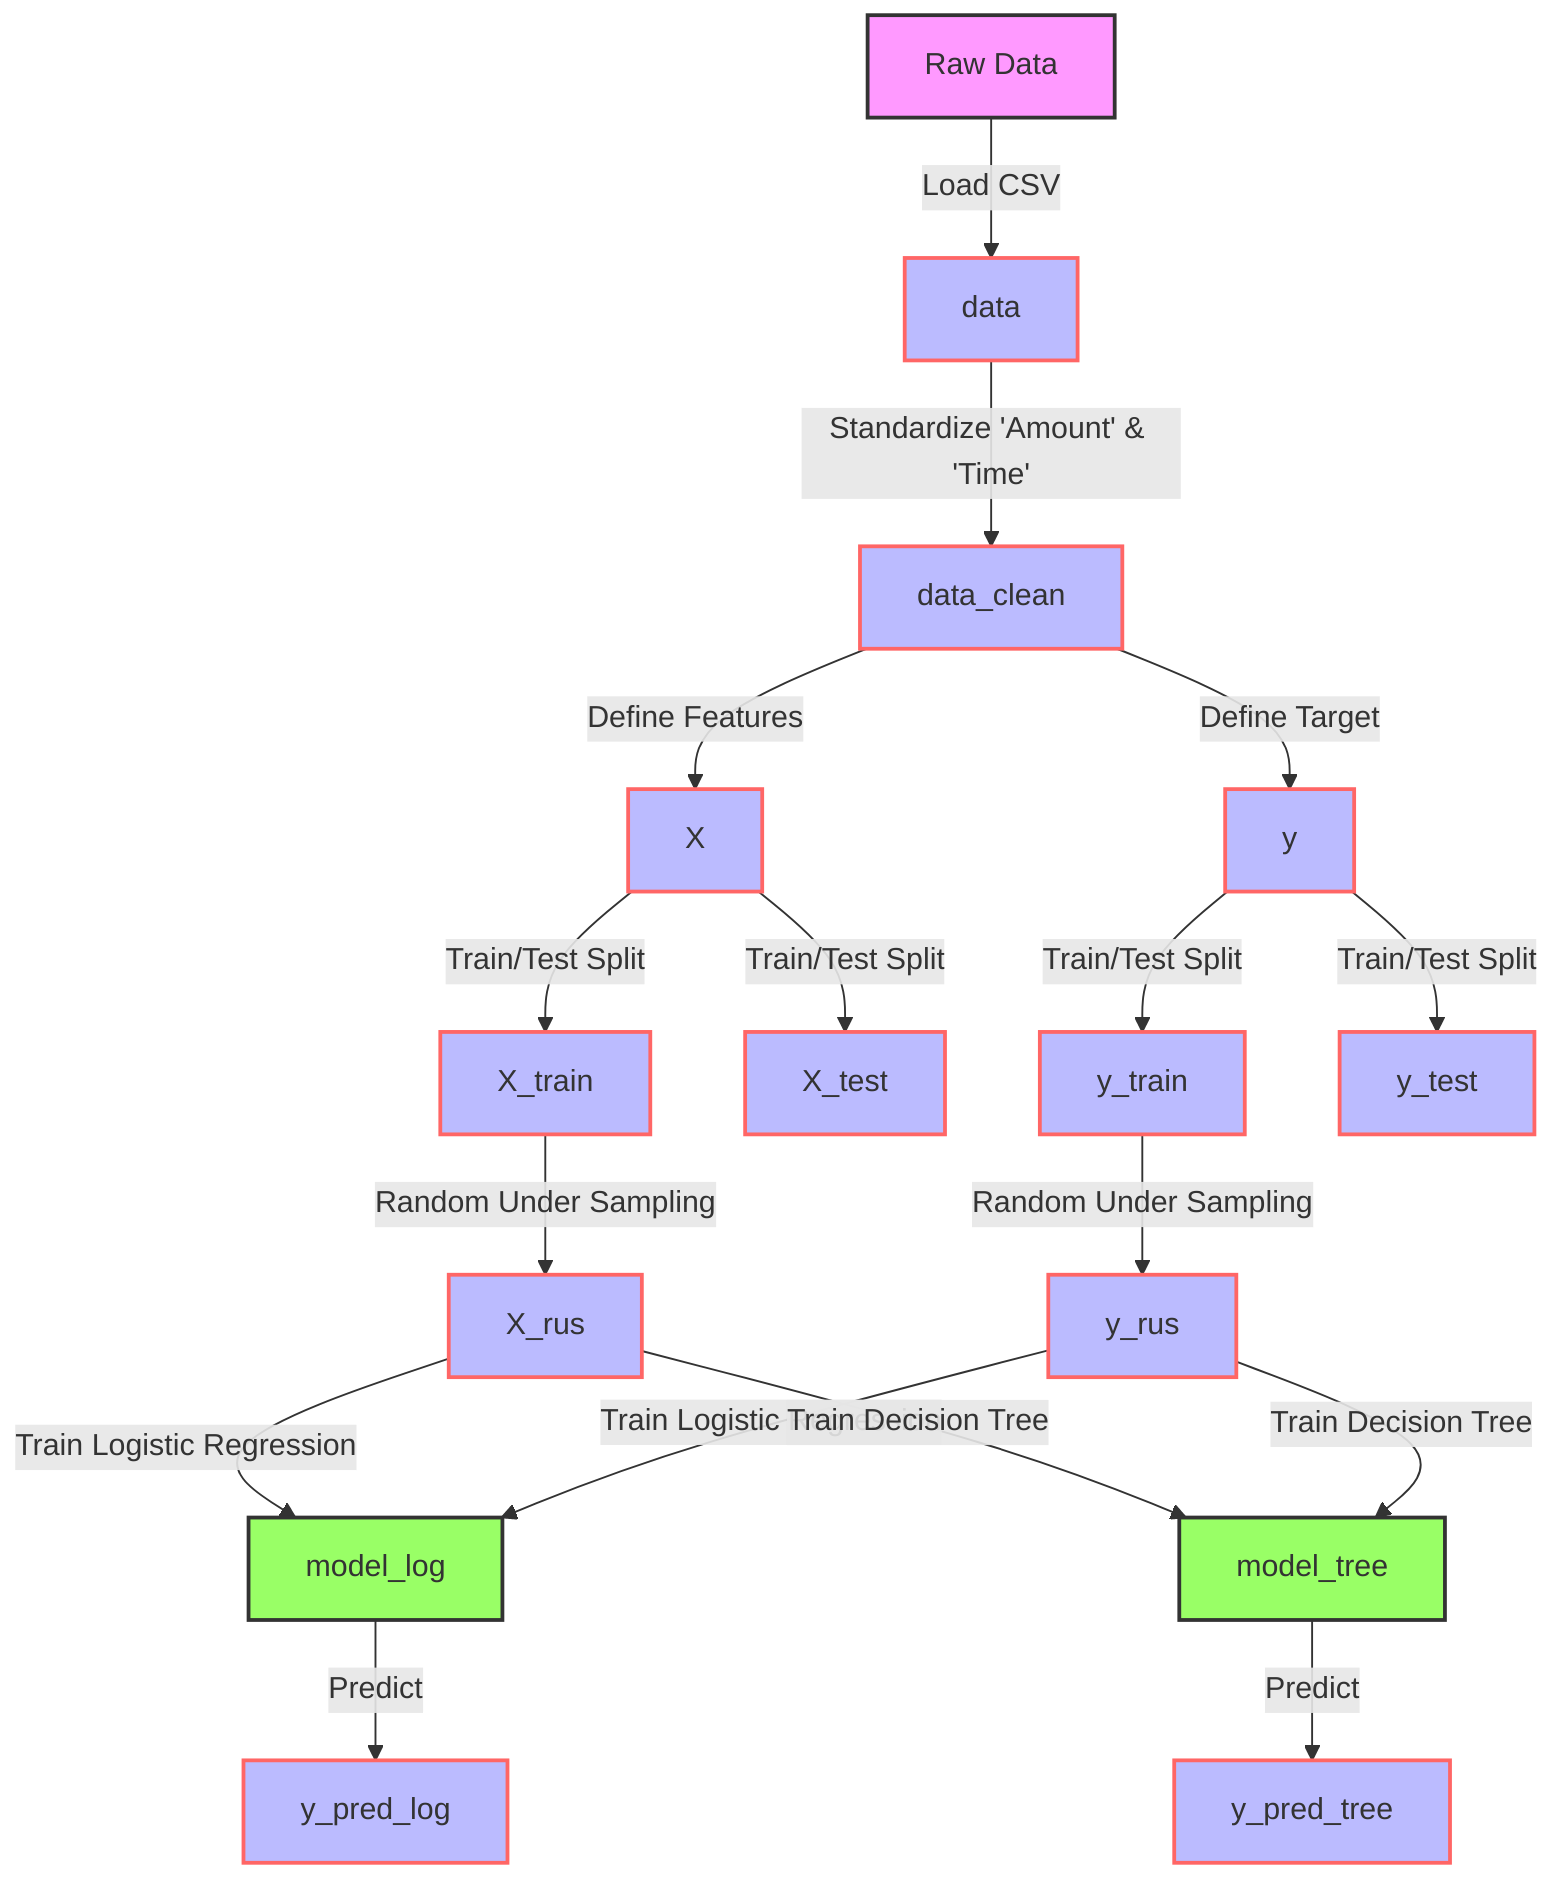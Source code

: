 graph TD;
    %%% Data Sources %%%
    A1["Raw Data"]:::dataSource;
    
    %%% Data Preparation %%%
    A1 -->|"Load CSV"| A2["data"]:::dataVar;
    A2 -->|"Standardize 'Amount' & 'Time'"| A3["data_clean"]:::dataVar;
    A3 -->|"Define Features"| A4["X"]:::dataVar;
    A3 -->|"Define Target"| A5["y"]:::dataVar;
    A4 -->|"Train/Test Split"| A6["X_train"]:::dataVar;
    A4 -->|"Train/Test Split"| A7["X_test"]:::dataVar;
    A5 -->|"Train/Test Split"| A8["y_train"]:::dataVar;
    A5 -->|"Train/Test Split"| A9["y_test"]:::dataVar;

    %%% Handle Imbalance %%%
    A6 -->|"Random Under Sampling"| A10["X_rus"]:::dataVar;
    A8 -->|"Random Under Sampling"| A11["y_rus"]:::dataVar;

    %%% ML Models %%%
    A10 -->|"Train Logistic Regression"| B1["model_log"]:::model;
    A11 -->|"Train Logistic Regression"| B1;
    A10 -->|"Train Decision Tree"| B2["model_tree"]:::model;
    A11 -->|"Train Decision Tree"| B2;

    %%% Predictions and Evaluations %%%
    B1 -->|"Predict"| B3["y_pred_log"]:::dataVar;
    B2 -->|"Predict"| B4["y_pred_tree"]:::dataVar;

    classDef dataSource fill:#f9f,stroke:#333,stroke-width:2px;
    classDef dataVar fill:#bbf,stroke:#f66,stroke-width:2px;
    classDef model fill:#9f6,stroke:#333,stroke-width:2px;